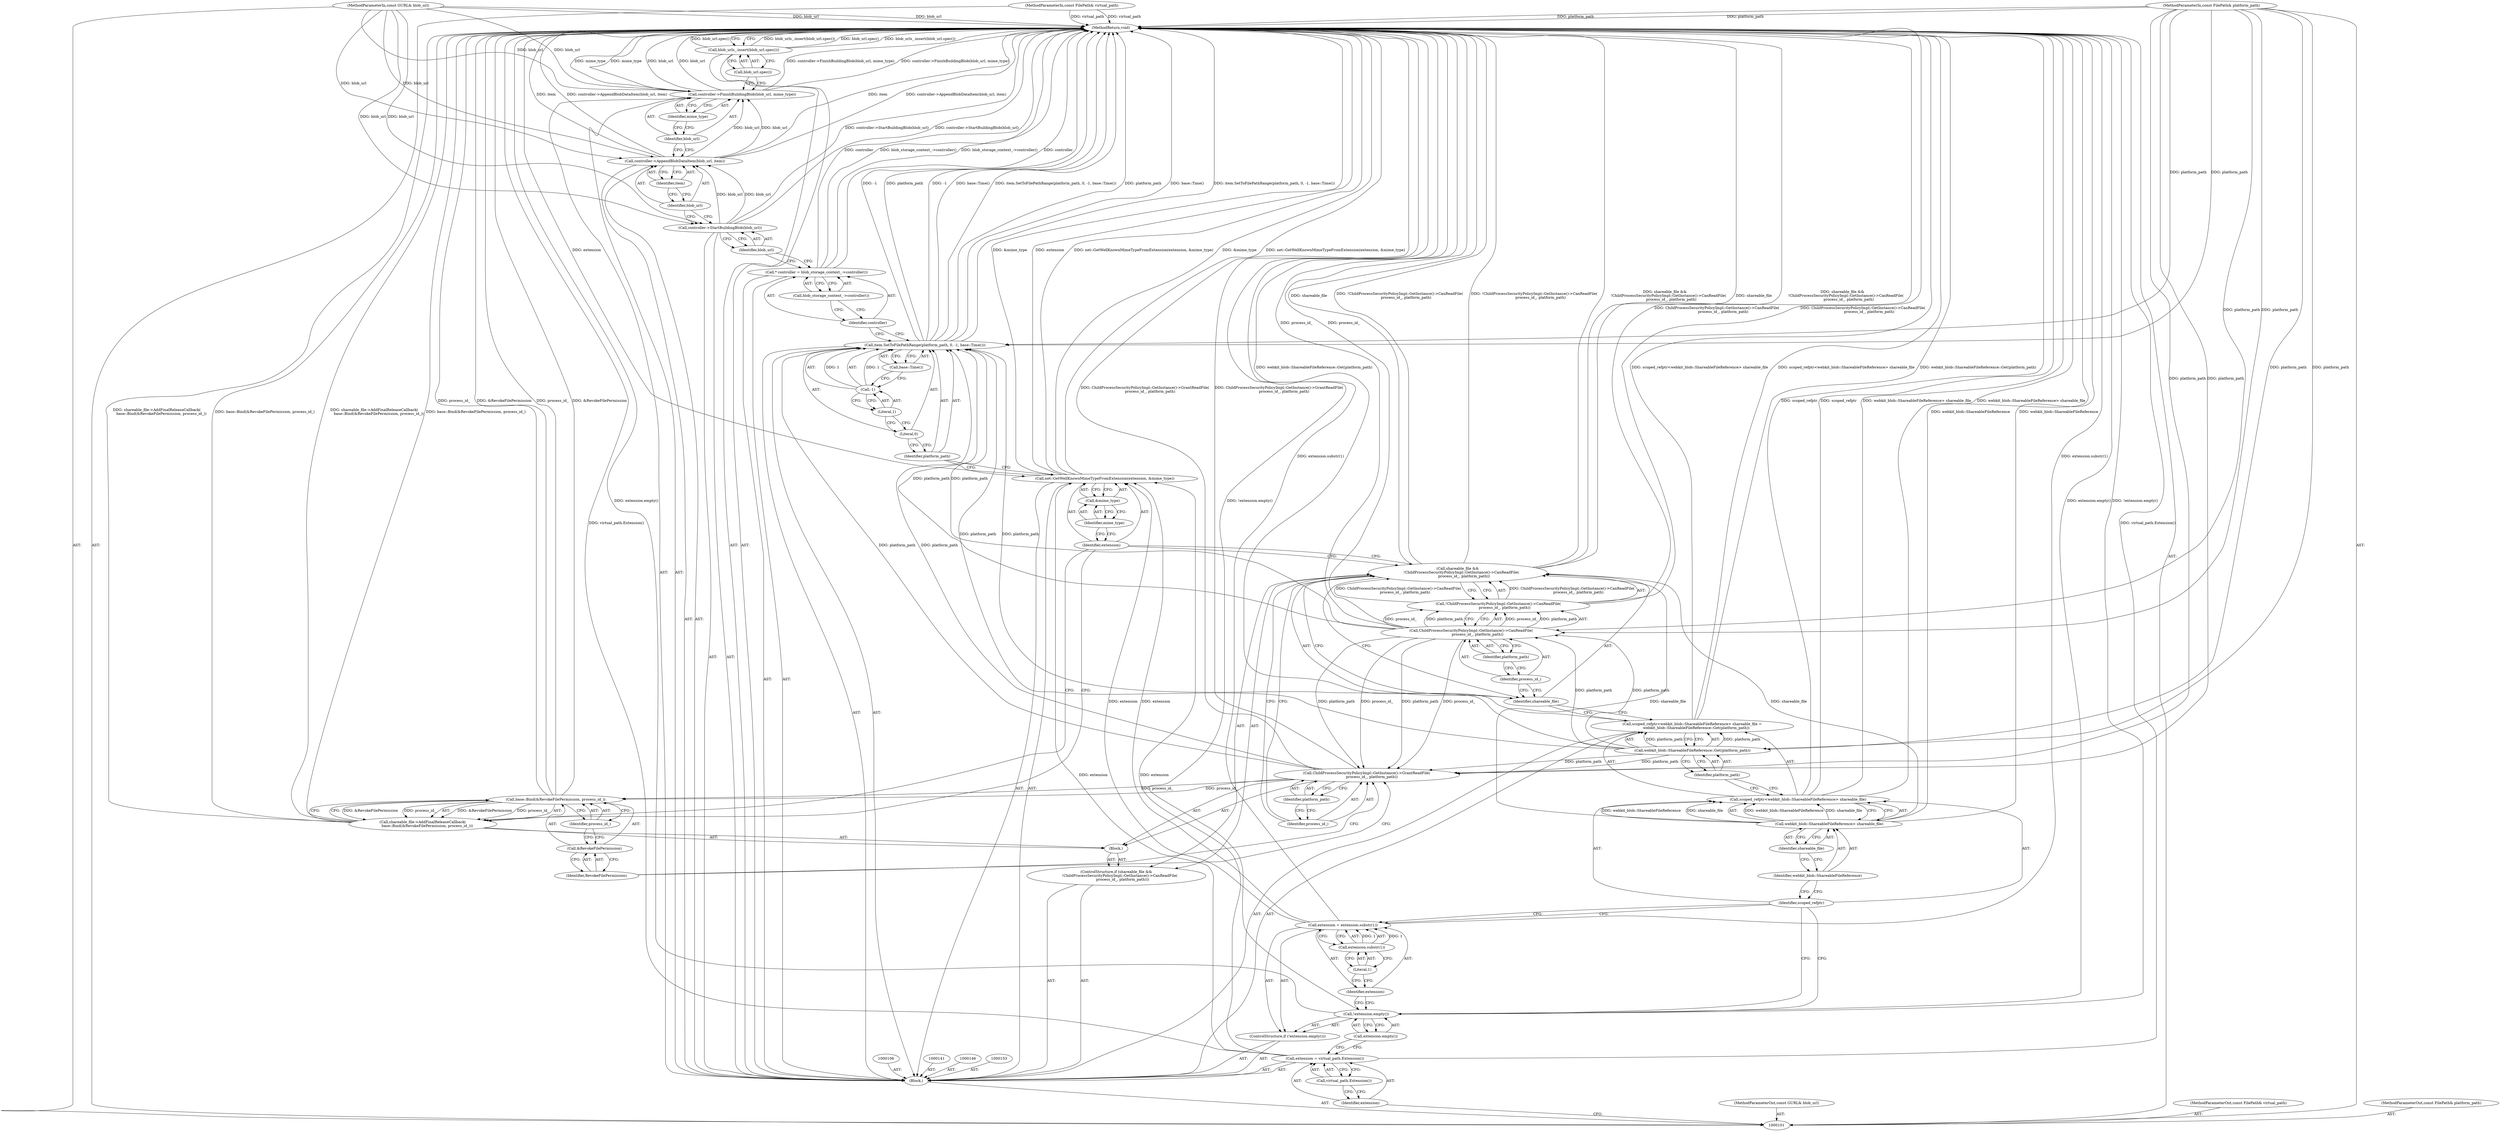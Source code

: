 digraph "1_Chrome_d123966ec156cd2f92fdada36be39694641b479e_0" {
"1000167" [label="(MethodReturn,void)"];
"1000102" [label="(MethodParameterIn,const GURL& blob_url)"];
"1000282" [label="(MethodParameterOut,const GURL& blob_url)"];
"1000125" [label="(ControlStructure,if (shareable_file &&\n      !ChildProcessSecurityPolicyImpl::GetInstance()->CanReadFile(\n           process_id_, platform_path)))"];
"1000126" [label="(Call,shareable_file &&\n      !ChildProcessSecurityPolicyImpl::GetInstance()->CanReadFile(\n           process_id_, platform_path))"];
"1000127" [label="(Identifier,shareable_file)"];
"1000128" [label="(Call,!ChildProcessSecurityPolicyImpl::GetInstance()->CanReadFile(\n           process_id_, platform_path))"];
"1000129" [label="(Call,ChildProcessSecurityPolicyImpl::GetInstance()->CanReadFile(\n           process_id_, platform_path))"];
"1000130" [label="(Identifier,process_id_)"];
"1000131" [label="(Identifier,platform_path)"];
"1000132" [label="(Block,)"];
"1000133" [label="(Call,ChildProcessSecurityPolicyImpl::GetInstance()->GrantReadFile(\n         process_id_, platform_path))"];
"1000135" [label="(Identifier,platform_path)"];
"1000134" [label="(Identifier,process_id_)"];
"1000136" [label="(Call,shareable_file->AddFinalReleaseCallback(\n        base::Bind(&RevokeFilePermission, process_id_)))"];
"1000138" [label="(Call,&RevokeFilePermission)"];
"1000139" [label="(Identifier,RevokeFilePermission)"];
"1000140" [label="(Identifier,process_id_)"];
"1000137" [label="(Call,base::Bind(&RevokeFilePermission, process_id_))"];
"1000103" [label="(MethodParameterIn,const FilePath& virtual_path)"];
"1000283" [label="(MethodParameterOut,const FilePath& virtual_path)"];
"1000142" [label="(Call,net::GetWellKnownMimeTypeFromExtension(extension, &mime_type))"];
"1000143" [label="(Identifier,extension)"];
"1000144" [label="(Call,&mime_type)"];
"1000145" [label="(Identifier,mime_type)"];
"1000147" [label="(Call,item.SetToFilePathRange(platform_path, 0, -1, base::Time()))"];
"1000148" [label="(Identifier,platform_path)"];
"1000149" [label="(Literal,0)"];
"1000150" [label="(Call,-1)"];
"1000151" [label="(Literal,1)"];
"1000152" [label="(Call,base::Time())"];
"1000154" [label="(Call,* controller = blob_storage_context_->controller())"];
"1000155" [label="(Identifier,controller)"];
"1000156" [label="(Call,blob_storage_context_->controller())"];
"1000157" [label="(Call,controller->StartBuildingBlob(blob_url))"];
"1000158" [label="(Identifier,blob_url)"];
"1000159" [label="(Call,controller->AppendBlobDataItem(blob_url, item))"];
"1000160" [label="(Identifier,blob_url)"];
"1000161" [label="(Identifier,item)"];
"1000162" [label="(Call,controller->FinishBuildingBlob(blob_url, mime_type))"];
"1000163" [label="(Identifier,blob_url)"];
"1000164" [label="(Identifier,mime_type)"];
"1000165" [label="(Call,blob_urls_.insert(blob_url.spec()))"];
"1000166" [label="(Call,blob_url.spec())"];
"1000104" [label="(MethodParameterIn,const FilePath& platform_path)"];
"1000284" [label="(MethodParameterOut,const FilePath& platform_path)"];
"1000105" [label="(Block,)"];
"1000107" [label="(Call,extension = virtual_path.Extension())"];
"1000108" [label="(Identifier,extension)"];
"1000109" [label="(Call,virtual_path.Extension())"];
"1000110" [label="(ControlStructure,if (!extension.empty()))"];
"1000111" [label="(Call,!extension.empty())"];
"1000112" [label="(Call,extension.empty())"];
"1000115" [label="(Call,extension.substr(1))"];
"1000116" [label="(Literal,1)"];
"1000113" [label="(Call,extension = extension.substr(1))"];
"1000114" [label="(Identifier,extension)"];
"1000120" [label="(Call,webkit_blob::ShareableFileReference> shareable_file)"];
"1000121" [label="(Identifier,webkit_blob::ShareableFileReference)"];
"1000117" [label="(Call,scoped_refptr<webkit_blob::ShareableFileReference> shareable_file =\n       webkit_blob::ShareableFileReference::Get(platform_path))"];
"1000118" [label="(Call,scoped_refptr<webkit_blob::ShareableFileReference> shareable_file)"];
"1000119" [label="(Identifier,scoped_refptr)"];
"1000122" [label="(Identifier,shareable_file)"];
"1000124" [label="(Identifier,platform_path)"];
"1000123" [label="(Call,webkit_blob::ShareableFileReference::Get(platform_path))"];
"1000167" -> "1000101"  [label="AST: "];
"1000167" -> "1000165"  [label="CFG: "];
"1000142" -> "1000167"  [label="DDG: net::GetWellKnownMimeTypeFromExtension(extension, &mime_type)"];
"1000142" -> "1000167"  [label="DDG: &mime_type"];
"1000142" -> "1000167"  [label="DDG: extension"];
"1000157" -> "1000167"  [label="DDG: controller->StartBuildingBlob(blob_url)"];
"1000104" -> "1000167"  [label="DDG: platform_path"];
"1000117" -> "1000167"  [label="DDG: webkit_blob::ShareableFileReference::Get(platform_path)"];
"1000117" -> "1000167"  [label="DDG: scoped_refptr<webkit_blob::ShareableFileReference> shareable_file"];
"1000147" -> "1000167"  [label="DDG: platform_path"];
"1000147" -> "1000167"  [label="DDG: -1"];
"1000147" -> "1000167"  [label="DDG: base::Time()"];
"1000147" -> "1000167"  [label="DDG: item.SetToFilePathRange(platform_path, 0, -1, base::Time())"];
"1000126" -> "1000167"  [label="DDG: shareable_file"];
"1000126" -> "1000167"  [label="DDG: shareable_file &&\n      !ChildProcessSecurityPolicyImpl::GetInstance()->CanReadFile(\n           process_id_, platform_path)"];
"1000126" -> "1000167"  [label="DDG: !ChildProcessSecurityPolicyImpl::GetInstance()->CanReadFile(\n           process_id_, platform_path)"];
"1000118" -> "1000167"  [label="DDG: scoped_refptr"];
"1000118" -> "1000167"  [label="DDG: webkit_blob::ShareableFileReference> shareable_file"];
"1000165" -> "1000167"  [label="DDG: blob_urls_.insert(blob_url.spec())"];
"1000165" -> "1000167"  [label="DDG: blob_url.spec()"];
"1000159" -> "1000167"  [label="DDG: controller->AppendBlobDataItem(blob_url, item)"];
"1000159" -> "1000167"  [label="DDG: item"];
"1000129" -> "1000167"  [label="DDG: process_id_"];
"1000162" -> "1000167"  [label="DDG: mime_type"];
"1000162" -> "1000167"  [label="DDG: blob_url"];
"1000162" -> "1000167"  [label="DDG: controller->FinishBuildingBlob(blob_url, mime_type)"];
"1000137" -> "1000167"  [label="DDG: process_id_"];
"1000137" -> "1000167"  [label="DDG: &RevokeFilePermission"];
"1000128" -> "1000167"  [label="DDG: ChildProcessSecurityPolicyImpl::GetInstance()->CanReadFile(\n           process_id_, platform_path)"];
"1000154" -> "1000167"  [label="DDG: controller"];
"1000154" -> "1000167"  [label="DDG: blob_storage_context_->controller()"];
"1000103" -> "1000167"  [label="DDG: virtual_path"];
"1000113" -> "1000167"  [label="DDG: extension.substr(1)"];
"1000120" -> "1000167"  [label="DDG: webkit_blob::ShareableFileReference"];
"1000133" -> "1000167"  [label="DDG: ChildProcessSecurityPolicyImpl::GetInstance()->GrantReadFile(\n         process_id_, platform_path)"];
"1000102" -> "1000167"  [label="DDG: blob_url"];
"1000111" -> "1000167"  [label="DDG: extension.empty()"];
"1000111" -> "1000167"  [label="DDG: !extension.empty()"];
"1000136" -> "1000167"  [label="DDG: shareable_file->AddFinalReleaseCallback(\n        base::Bind(&RevokeFilePermission, process_id_))"];
"1000136" -> "1000167"  [label="DDG: base::Bind(&RevokeFilePermission, process_id_)"];
"1000107" -> "1000167"  [label="DDG: virtual_path.Extension()"];
"1000102" -> "1000101"  [label="AST: "];
"1000102" -> "1000167"  [label="DDG: blob_url"];
"1000102" -> "1000157"  [label="DDG: blob_url"];
"1000102" -> "1000159"  [label="DDG: blob_url"];
"1000102" -> "1000162"  [label="DDG: blob_url"];
"1000282" -> "1000101"  [label="AST: "];
"1000125" -> "1000105"  [label="AST: "];
"1000126" -> "1000125"  [label="AST: "];
"1000132" -> "1000125"  [label="AST: "];
"1000126" -> "1000125"  [label="AST: "];
"1000126" -> "1000127"  [label="CFG: "];
"1000126" -> "1000128"  [label="CFG: "];
"1000127" -> "1000126"  [label="AST: "];
"1000128" -> "1000126"  [label="AST: "];
"1000134" -> "1000126"  [label="CFG: "];
"1000143" -> "1000126"  [label="CFG: "];
"1000126" -> "1000167"  [label="DDG: shareable_file"];
"1000126" -> "1000167"  [label="DDG: shareable_file &&\n      !ChildProcessSecurityPolicyImpl::GetInstance()->CanReadFile(\n           process_id_, platform_path)"];
"1000126" -> "1000167"  [label="DDG: !ChildProcessSecurityPolicyImpl::GetInstance()->CanReadFile(\n           process_id_, platform_path)"];
"1000120" -> "1000126"  [label="DDG: shareable_file"];
"1000128" -> "1000126"  [label="DDG: ChildProcessSecurityPolicyImpl::GetInstance()->CanReadFile(\n           process_id_, platform_path)"];
"1000127" -> "1000126"  [label="AST: "];
"1000127" -> "1000117"  [label="CFG: "];
"1000130" -> "1000127"  [label="CFG: "];
"1000126" -> "1000127"  [label="CFG: "];
"1000128" -> "1000126"  [label="AST: "];
"1000128" -> "1000129"  [label="CFG: "];
"1000129" -> "1000128"  [label="AST: "];
"1000126" -> "1000128"  [label="CFG: "];
"1000128" -> "1000167"  [label="DDG: ChildProcessSecurityPolicyImpl::GetInstance()->CanReadFile(\n           process_id_, platform_path)"];
"1000128" -> "1000126"  [label="DDG: ChildProcessSecurityPolicyImpl::GetInstance()->CanReadFile(\n           process_id_, platform_path)"];
"1000129" -> "1000128"  [label="DDG: process_id_"];
"1000129" -> "1000128"  [label="DDG: platform_path"];
"1000129" -> "1000128"  [label="AST: "];
"1000129" -> "1000131"  [label="CFG: "];
"1000130" -> "1000129"  [label="AST: "];
"1000131" -> "1000129"  [label="AST: "];
"1000128" -> "1000129"  [label="CFG: "];
"1000129" -> "1000167"  [label="DDG: process_id_"];
"1000129" -> "1000128"  [label="DDG: process_id_"];
"1000129" -> "1000128"  [label="DDG: platform_path"];
"1000123" -> "1000129"  [label="DDG: platform_path"];
"1000104" -> "1000129"  [label="DDG: platform_path"];
"1000129" -> "1000133"  [label="DDG: process_id_"];
"1000129" -> "1000133"  [label="DDG: platform_path"];
"1000129" -> "1000147"  [label="DDG: platform_path"];
"1000130" -> "1000129"  [label="AST: "];
"1000130" -> "1000127"  [label="CFG: "];
"1000131" -> "1000130"  [label="CFG: "];
"1000131" -> "1000129"  [label="AST: "];
"1000131" -> "1000130"  [label="CFG: "];
"1000129" -> "1000131"  [label="CFG: "];
"1000132" -> "1000125"  [label="AST: "];
"1000133" -> "1000132"  [label="AST: "];
"1000136" -> "1000132"  [label="AST: "];
"1000133" -> "1000132"  [label="AST: "];
"1000133" -> "1000135"  [label="CFG: "];
"1000134" -> "1000133"  [label="AST: "];
"1000135" -> "1000133"  [label="AST: "];
"1000139" -> "1000133"  [label="CFG: "];
"1000133" -> "1000167"  [label="DDG: ChildProcessSecurityPolicyImpl::GetInstance()->GrantReadFile(\n         process_id_, platform_path)"];
"1000129" -> "1000133"  [label="DDG: process_id_"];
"1000129" -> "1000133"  [label="DDG: platform_path"];
"1000123" -> "1000133"  [label="DDG: platform_path"];
"1000104" -> "1000133"  [label="DDG: platform_path"];
"1000133" -> "1000137"  [label="DDG: process_id_"];
"1000133" -> "1000147"  [label="DDG: platform_path"];
"1000135" -> "1000133"  [label="AST: "];
"1000135" -> "1000134"  [label="CFG: "];
"1000133" -> "1000135"  [label="CFG: "];
"1000134" -> "1000133"  [label="AST: "];
"1000134" -> "1000126"  [label="CFG: "];
"1000135" -> "1000134"  [label="CFG: "];
"1000136" -> "1000132"  [label="AST: "];
"1000136" -> "1000137"  [label="CFG: "];
"1000137" -> "1000136"  [label="AST: "];
"1000143" -> "1000136"  [label="CFG: "];
"1000136" -> "1000167"  [label="DDG: shareable_file->AddFinalReleaseCallback(\n        base::Bind(&RevokeFilePermission, process_id_))"];
"1000136" -> "1000167"  [label="DDG: base::Bind(&RevokeFilePermission, process_id_)"];
"1000137" -> "1000136"  [label="DDG: &RevokeFilePermission"];
"1000137" -> "1000136"  [label="DDG: process_id_"];
"1000138" -> "1000137"  [label="AST: "];
"1000138" -> "1000139"  [label="CFG: "];
"1000139" -> "1000138"  [label="AST: "];
"1000140" -> "1000138"  [label="CFG: "];
"1000139" -> "1000138"  [label="AST: "];
"1000139" -> "1000133"  [label="CFG: "];
"1000138" -> "1000139"  [label="CFG: "];
"1000140" -> "1000137"  [label="AST: "];
"1000140" -> "1000138"  [label="CFG: "];
"1000137" -> "1000140"  [label="CFG: "];
"1000137" -> "1000136"  [label="AST: "];
"1000137" -> "1000140"  [label="CFG: "];
"1000138" -> "1000137"  [label="AST: "];
"1000140" -> "1000137"  [label="AST: "];
"1000136" -> "1000137"  [label="CFG: "];
"1000137" -> "1000167"  [label="DDG: process_id_"];
"1000137" -> "1000167"  [label="DDG: &RevokeFilePermission"];
"1000137" -> "1000136"  [label="DDG: &RevokeFilePermission"];
"1000137" -> "1000136"  [label="DDG: process_id_"];
"1000133" -> "1000137"  [label="DDG: process_id_"];
"1000103" -> "1000101"  [label="AST: "];
"1000103" -> "1000167"  [label="DDG: virtual_path"];
"1000283" -> "1000101"  [label="AST: "];
"1000142" -> "1000105"  [label="AST: "];
"1000142" -> "1000144"  [label="CFG: "];
"1000143" -> "1000142"  [label="AST: "];
"1000144" -> "1000142"  [label="AST: "];
"1000148" -> "1000142"  [label="CFG: "];
"1000142" -> "1000167"  [label="DDG: net::GetWellKnownMimeTypeFromExtension(extension, &mime_type)"];
"1000142" -> "1000167"  [label="DDG: &mime_type"];
"1000142" -> "1000167"  [label="DDG: extension"];
"1000107" -> "1000142"  [label="DDG: extension"];
"1000113" -> "1000142"  [label="DDG: extension"];
"1000143" -> "1000142"  [label="AST: "];
"1000143" -> "1000136"  [label="CFG: "];
"1000143" -> "1000126"  [label="CFG: "];
"1000145" -> "1000143"  [label="CFG: "];
"1000144" -> "1000142"  [label="AST: "];
"1000144" -> "1000145"  [label="CFG: "];
"1000145" -> "1000144"  [label="AST: "];
"1000142" -> "1000144"  [label="CFG: "];
"1000145" -> "1000144"  [label="AST: "];
"1000145" -> "1000143"  [label="CFG: "];
"1000144" -> "1000145"  [label="CFG: "];
"1000147" -> "1000105"  [label="AST: "];
"1000147" -> "1000152"  [label="CFG: "];
"1000148" -> "1000147"  [label="AST: "];
"1000149" -> "1000147"  [label="AST: "];
"1000150" -> "1000147"  [label="AST: "];
"1000152" -> "1000147"  [label="AST: "];
"1000155" -> "1000147"  [label="CFG: "];
"1000147" -> "1000167"  [label="DDG: platform_path"];
"1000147" -> "1000167"  [label="DDG: -1"];
"1000147" -> "1000167"  [label="DDG: base::Time()"];
"1000147" -> "1000167"  [label="DDG: item.SetToFilePathRange(platform_path, 0, -1, base::Time())"];
"1000133" -> "1000147"  [label="DDG: platform_path"];
"1000129" -> "1000147"  [label="DDG: platform_path"];
"1000123" -> "1000147"  [label="DDG: platform_path"];
"1000104" -> "1000147"  [label="DDG: platform_path"];
"1000150" -> "1000147"  [label="DDG: 1"];
"1000148" -> "1000147"  [label="AST: "];
"1000148" -> "1000142"  [label="CFG: "];
"1000149" -> "1000148"  [label="CFG: "];
"1000149" -> "1000147"  [label="AST: "];
"1000149" -> "1000148"  [label="CFG: "];
"1000151" -> "1000149"  [label="CFG: "];
"1000150" -> "1000147"  [label="AST: "];
"1000150" -> "1000151"  [label="CFG: "];
"1000151" -> "1000150"  [label="AST: "];
"1000152" -> "1000150"  [label="CFG: "];
"1000150" -> "1000147"  [label="DDG: 1"];
"1000151" -> "1000150"  [label="AST: "];
"1000151" -> "1000149"  [label="CFG: "];
"1000150" -> "1000151"  [label="CFG: "];
"1000152" -> "1000147"  [label="AST: "];
"1000152" -> "1000150"  [label="CFG: "];
"1000147" -> "1000152"  [label="CFG: "];
"1000154" -> "1000105"  [label="AST: "];
"1000154" -> "1000156"  [label="CFG: "];
"1000155" -> "1000154"  [label="AST: "];
"1000156" -> "1000154"  [label="AST: "];
"1000158" -> "1000154"  [label="CFG: "];
"1000154" -> "1000167"  [label="DDG: controller"];
"1000154" -> "1000167"  [label="DDG: blob_storage_context_->controller()"];
"1000155" -> "1000154"  [label="AST: "];
"1000155" -> "1000147"  [label="CFG: "];
"1000156" -> "1000155"  [label="CFG: "];
"1000156" -> "1000154"  [label="AST: "];
"1000156" -> "1000155"  [label="CFG: "];
"1000154" -> "1000156"  [label="CFG: "];
"1000157" -> "1000105"  [label="AST: "];
"1000157" -> "1000158"  [label="CFG: "];
"1000158" -> "1000157"  [label="AST: "];
"1000160" -> "1000157"  [label="CFG: "];
"1000157" -> "1000167"  [label="DDG: controller->StartBuildingBlob(blob_url)"];
"1000102" -> "1000157"  [label="DDG: blob_url"];
"1000157" -> "1000159"  [label="DDG: blob_url"];
"1000158" -> "1000157"  [label="AST: "];
"1000158" -> "1000154"  [label="CFG: "];
"1000157" -> "1000158"  [label="CFG: "];
"1000159" -> "1000105"  [label="AST: "];
"1000159" -> "1000161"  [label="CFG: "];
"1000160" -> "1000159"  [label="AST: "];
"1000161" -> "1000159"  [label="AST: "];
"1000163" -> "1000159"  [label="CFG: "];
"1000159" -> "1000167"  [label="DDG: controller->AppendBlobDataItem(blob_url, item)"];
"1000159" -> "1000167"  [label="DDG: item"];
"1000157" -> "1000159"  [label="DDG: blob_url"];
"1000102" -> "1000159"  [label="DDG: blob_url"];
"1000159" -> "1000162"  [label="DDG: blob_url"];
"1000160" -> "1000159"  [label="AST: "];
"1000160" -> "1000157"  [label="CFG: "];
"1000161" -> "1000160"  [label="CFG: "];
"1000161" -> "1000159"  [label="AST: "];
"1000161" -> "1000160"  [label="CFG: "];
"1000159" -> "1000161"  [label="CFG: "];
"1000162" -> "1000105"  [label="AST: "];
"1000162" -> "1000164"  [label="CFG: "];
"1000163" -> "1000162"  [label="AST: "];
"1000164" -> "1000162"  [label="AST: "];
"1000166" -> "1000162"  [label="CFG: "];
"1000162" -> "1000167"  [label="DDG: mime_type"];
"1000162" -> "1000167"  [label="DDG: blob_url"];
"1000162" -> "1000167"  [label="DDG: controller->FinishBuildingBlob(blob_url, mime_type)"];
"1000159" -> "1000162"  [label="DDG: blob_url"];
"1000102" -> "1000162"  [label="DDG: blob_url"];
"1000163" -> "1000162"  [label="AST: "];
"1000163" -> "1000159"  [label="CFG: "];
"1000164" -> "1000163"  [label="CFG: "];
"1000164" -> "1000162"  [label="AST: "];
"1000164" -> "1000163"  [label="CFG: "];
"1000162" -> "1000164"  [label="CFG: "];
"1000165" -> "1000105"  [label="AST: "];
"1000165" -> "1000166"  [label="CFG: "];
"1000166" -> "1000165"  [label="AST: "];
"1000167" -> "1000165"  [label="CFG: "];
"1000165" -> "1000167"  [label="DDG: blob_urls_.insert(blob_url.spec())"];
"1000165" -> "1000167"  [label="DDG: blob_url.spec()"];
"1000166" -> "1000165"  [label="AST: "];
"1000166" -> "1000162"  [label="CFG: "];
"1000165" -> "1000166"  [label="CFG: "];
"1000104" -> "1000101"  [label="AST: "];
"1000104" -> "1000167"  [label="DDG: platform_path"];
"1000104" -> "1000123"  [label="DDG: platform_path"];
"1000104" -> "1000129"  [label="DDG: platform_path"];
"1000104" -> "1000133"  [label="DDG: platform_path"];
"1000104" -> "1000147"  [label="DDG: platform_path"];
"1000284" -> "1000101"  [label="AST: "];
"1000105" -> "1000101"  [label="AST: "];
"1000106" -> "1000105"  [label="AST: "];
"1000107" -> "1000105"  [label="AST: "];
"1000110" -> "1000105"  [label="AST: "];
"1000117" -> "1000105"  [label="AST: "];
"1000125" -> "1000105"  [label="AST: "];
"1000141" -> "1000105"  [label="AST: "];
"1000142" -> "1000105"  [label="AST: "];
"1000146" -> "1000105"  [label="AST: "];
"1000147" -> "1000105"  [label="AST: "];
"1000153" -> "1000105"  [label="AST: "];
"1000154" -> "1000105"  [label="AST: "];
"1000157" -> "1000105"  [label="AST: "];
"1000159" -> "1000105"  [label="AST: "];
"1000162" -> "1000105"  [label="AST: "];
"1000165" -> "1000105"  [label="AST: "];
"1000107" -> "1000105"  [label="AST: "];
"1000107" -> "1000109"  [label="CFG: "];
"1000108" -> "1000107"  [label="AST: "];
"1000109" -> "1000107"  [label="AST: "];
"1000112" -> "1000107"  [label="CFG: "];
"1000107" -> "1000167"  [label="DDG: virtual_path.Extension()"];
"1000107" -> "1000142"  [label="DDG: extension"];
"1000108" -> "1000107"  [label="AST: "];
"1000108" -> "1000101"  [label="CFG: "];
"1000109" -> "1000108"  [label="CFG: "];
"1000109" -> "1000107"  [label="AST: "];
"1000109" -> "1000108"  [label="CFG: "];
"1000107" -> "1000109"  [label="CFG: "];
"1000110" -> "1000105"  [label="AST: "];
"1000111" -> "1000110"  [label="AST: "];
"1000113" -> "1000110"  [label="AST: "];
"1000111" -> "1000110"  [label="AST: "];
"1000111" -> "1000112"  [label="CFG: "];
"1000112" -> "1000111"  [label="AST: "];
"1000114" -> "1000111"  [label="CFG: "];
"1000119" -> "1000111"  [label="CFG: "];
"1000111" -> "1000167"  [label="DDG: extension.empty()"];
"1000111" -> "1000167"  [label="DDG: !extension.empty()"];
"1000112" -> "1000111"  [label="AST: "];
"1000112" -> "1000107"  [label="CFG: "];
"1000111" -> "1000112"  [label="CFG: "];
"1000115" -> "1000113"  [label="AST: "];
"1000115" -> "1000116"  [label="CFG: "];
"1000116" -> "1000115"  [label="AST: "];
"1000113" -> "1000115"  [label="CFG: "];
"1000115" -> "1000113"  [label="DDG: 1"];
"1000116" -> "1000115"  [label="AST: "];
"1000116" -> "1000114"  [label="CFG: "];
"1000115" -> "1000116"  [label="CFG: "];
"1000113" -> "1000110"  [label="AST: "];
"1000113" -> "1000115"  [label="CFG: "];
"1000114" -> "1000113"  [label="AST: "];
"1000115" -> "1000113"  [label="AST: "];
"1000119" -> "1000113"  [label="CFG: "];
"1000113" -> "1000167"  [label="DDG: extension.substr(1)"];
"1000115" -> "1000113"  [label="DDG: 1"];
"1000113" -> "1000142"  [label="DDG: extension"];
"1000114" -> "1000113"  [label="AST: "];
"1000114" -> "1000111"  [label="CFG: "];
"1000116" -> "1000114"  [label="CFG: "];
"1000120" -> "1000118"  [label="AST: "];
"1000120" -> "1000122"  [label="CFG: "];
"1000121" -> "1000120"  [label="AST: "];
"1000122" -> "1000120"  [label="AST: "];
"1000118" -> "1000120"  [label="CFG: "];
"1000120" -> "1000167"  [label="DDG: webkit_blob::ShareableFileReference"];
"1000120" -> "1000118"  [label="DDG: webkit_blob::ShareableFileReference"];
"1000120" -> "1000118"  [label="DDG: shareable_file"];
"1000120" -> "1000126"  [label="DDG: shareable_file"];
"1000121" -> "1000120"  [label="AST: "];
"1000121" -> "1000119"  [label="CFG: "];
"1000122" -> "1000121"  [label="CFG: "];
"1000117" -> "1000105"  [label="AST: "];
"1000117" -> "1000123"  [label="CFG: "];
"1000118" -> "1000117"  [label="AST: "];
"1000123" -> "1000117"  [label="AST: "];
"1000127" -> "1000117"  [label="CFG: "];
"1000117" -> "1000167"  [label="DDG: webkit_blob::ShareableFileReference::Get(platform_path)"];
"1000117" -> "1000167"  [label="DDG: scoped_refptr<webkit_blob::ShareableFileReference> shareable_file"];
"1000123" -> "1000117"  [label="DDG: platform_path"];
"1000118" -> "1000117"  [label="AST: "];
"1000118" -> "1000120"  [label="CFG: "];
"1000119" -> "1000118"  [label="AST: "];
"1000120" -> "1000118"  [label="AST: "];
"1000124" -> "1000118"  [label="CFG: "];
"1000118" -> "1000167"  [label="DDG: scoped_refptr"];
"1000118" -> "1000167"  [label="DDG: webkit_blob::ShareableFileReference> shareable_file"];
"1000120" -> "1000118"  [label="DDG: webkit_blob::ShareableFileReference"];
"1000120" -> "1000118"  [label="DDG: shareable_file"];
"1000119" -> "1000118"  [label="AST: "];
"1000119" -> "1000113"  [label="CFG: "];
"1000119" -> "1000111"  [label="CFG: "];
"1000121" -> "1000119"  [label="CFG: "];
"1000122" -> "1000120"  [label="AST: "];
"1000122" -> "1000121"  [label="CFG: "];
"1000120" -> "1000122"  [label="CFG: "];
"1000124" -> "1000123"  [label="AST: "];
"1000124" -> "1000118"  [label="CFG: "];
"1000123" -> "1000124"  [label="CFG: "];
"1000123" -> "1000117"  [label="AST: "];
"1000123" -> "1000124"  [label="CFG: "];
"1000124" -> "1000123"  [label="AST: "];
"1000117" -> "1000123"  [label="CFG: "];
"1000123" -> "1000117"  [label="DDG: platform_path"];
"1000104" -> "1000123"  [label="DDG: platform_path"];
"1000123" -> "1000129"  [label="DDG: platform_path"];
"1000123" -> "1000133"  [label="DDG: platform_path"];
"1000123" -> "1000147"  [label="DDG: platform_path"];
}
